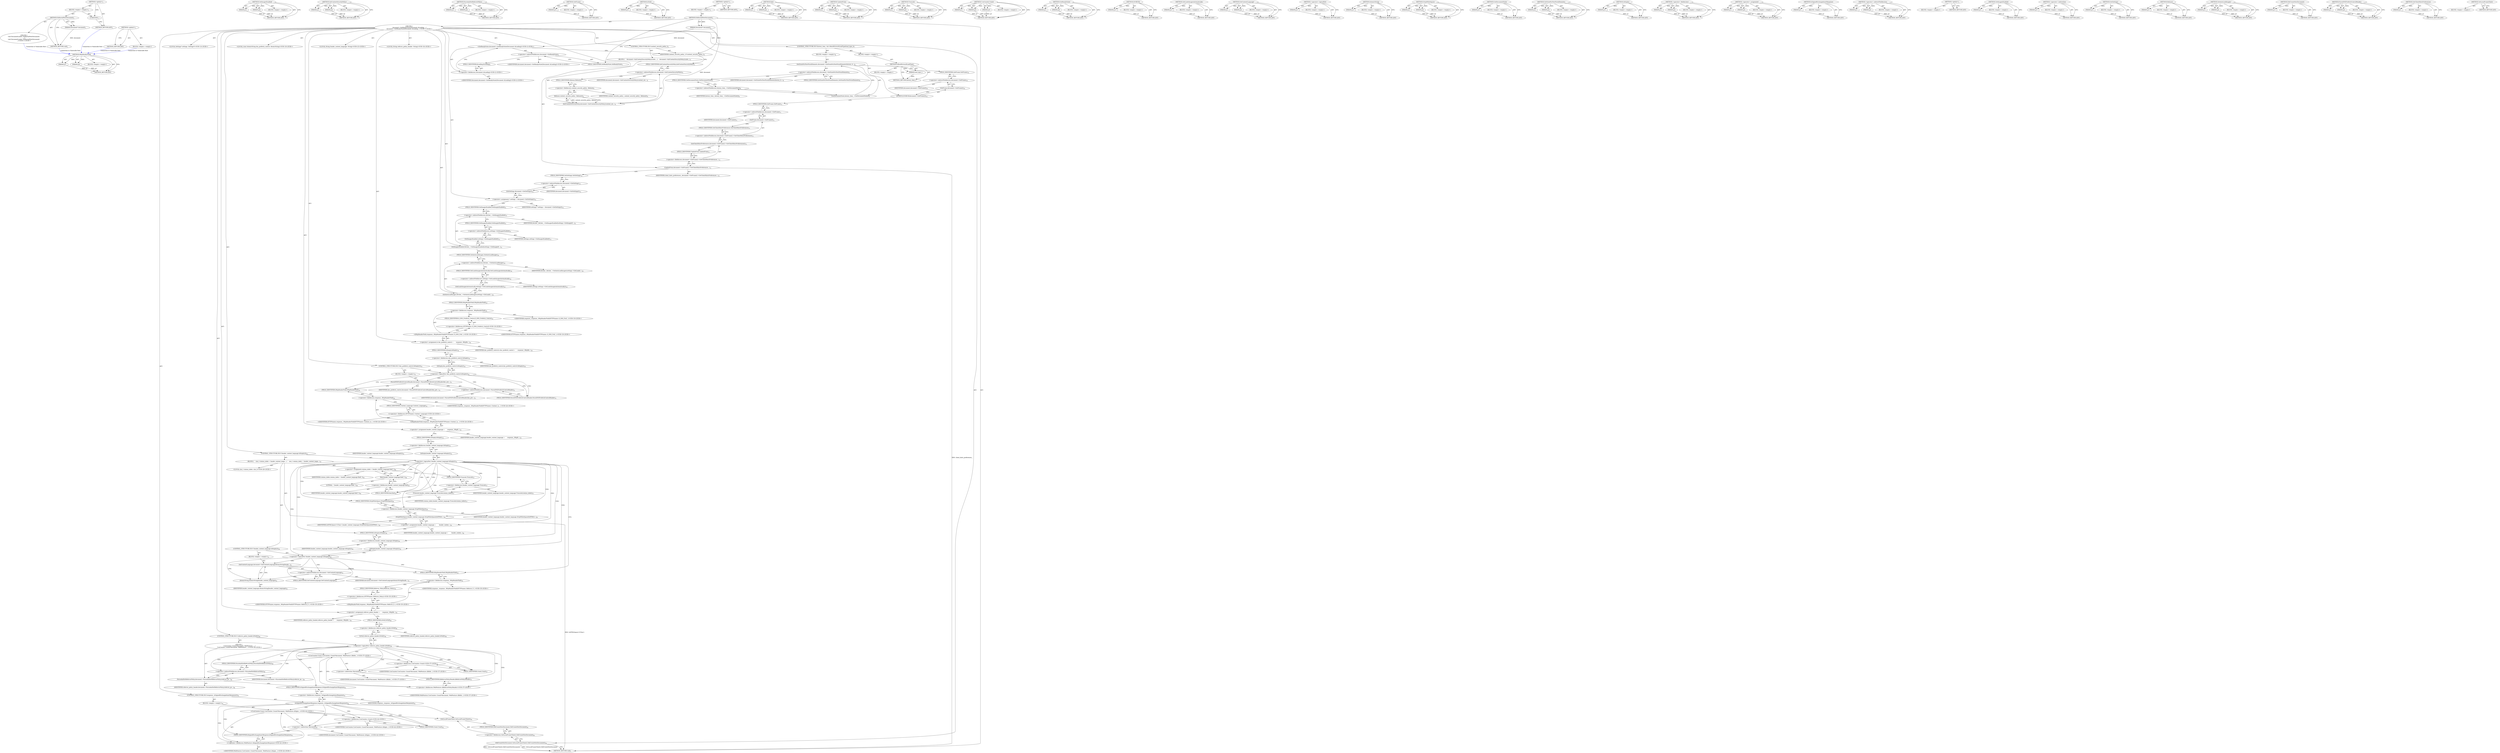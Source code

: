 digraph "&lt;global&gt;" {
vulnerable_316 [label=<(METHOD,HttpHeaderField)>];
vulnerable_317 [label=<(PARAM,p1)>];
vulnerable_318 [label=<(PARAM,p2)>];
vulnerable_319 [label=<(BLOCK,&lt;empty&gt;,&lt;empty&gt;)>];
vulnerable_320 [label=<(METHOD_RETURN,ANY)>];
vulnerable_298 [label=<(METHOD,SetImagesEnabled)>];
vulnerable_299 [label=<(PARAM,p1)>];
vulnerable_300 [label=<(PARAM,p2)>];
vulnerable_301 [label=<(BLOCK,&lt;empty&gt;,&lt;empty&gt;)>];
vulnerable_302 [label=<(METHOD_RETURN,ANY)>];
vulnerable_254 [label=<(METHOD,InitContentSecurityPolicy)>];
vulnerable_255 [label=<(PARAM,p1)>];
vulnerable_256 [label=<(PARAM,p2)>];
vulnerable_257 [label=<(BLOCK,&lt;empty&gt;,&lt;empty&gt;)>];
vulnerable_258 [label=<(METHOD_RETURN,ANY)>];
vulnerable_372 [label=<(METHOD,ParseAndSetReferrerPolicy)>];
vulnerable_373 [label=<(PARAM,p1)>];
vulnerable_374 [label=<(PARAM,p2)>];
vulnerable_375 [label=<(BLOCK,&lt;empty&gt;,&lt;empty&gt;)>];
vulnerable_376 [label=<(METHOD_RETURN,ANY)>];
vulnerable_276 [label=<(METHOD,GetFrame)>];
vulnerable_277 [label=<(PARAM,p1)>];
vulnerable_278 [label=<(BLOCK,&lt;empty&gt;,&lt;empty&gt;)>];
vulnerable_279 [label=<(METHOD_RETURN,ANY)>];
vulnerable_358 [label=<(METHOD,IsNull)>];
vulnerable_359 [label=<(PARAM,p1)>];
vulnerable_360 [label=<(BLOCK,&lt;empty&gt;,&lt;empty&gt;)>];
vulnerable_361 [label=<(METHOD_RETURN,ANY)>];
vulnerable_6 [label=<(METHOD,&lt;global&gt;)<SUB>1</SUB>>];
vulnerable_7 [label=<(BLOCK,&lt;empty&gt;,&lt;empty&gt;)<SUB>1</SUB>>];
vulnerable_8 [label=<(METHOD,DidInstallNewDocument)<SUB>1</SUB>>];
vulnerable_9 [label=<(PARAM,Document* document)<SUB>1</SUB>>];
vulnerable_10 [label="<(BLOCK,{
   document-&gt;SetReadyState(Document::kLoading...,{
   document-&gt;SetReadyState(Document::kLoading...)<SUB>1</SUB>>"];
vulnerable_11 [label="<(SetReadyState,document-&gt;SetReadyState(Document::kLoading))<SUB>2</SUB>>"];
vulnerable_12 [label=<(&lt;operator&gt;.indirectFieldAccess,document-&gt;SetReadyState)<SUB>2</SUB>>];
vulnerable_13 [label="<(IDENTIFIER,document,document-&gt;SetReadyState(Document::kLoading))<SUB>2</SUB>>"];
vulnerable_14 [label=<(FIELD_IDENTIFIER,SetReadyState,SetReadyState)<SUB>2</SUB>>];
vulnerable_15 [label="<(&lt;operator&gt;.fieldAccess,Document::kLoading)<SUB>2</SUB>>"];
vulnerable_16 [label="<(IDENTIFIER,Document,document-&gt;SetReadyState(Document::kLoading))<SUB>2</SUB>>"];
vulnerable_17 [label=<(FIELD_IDENTIFIER,kLoading,kLoading)<SUB>2</SUB>>];
vulnerable_18 [label=<(CONTROL_STRUCTURE,IF,if (content_security_policy_))<SUB>3</SUB>>];
vulnerable_19 [label=<(IDENTIFIER,content_security_policy_,if (content_security_policy_))<SUB>3</SUB>>];
vulnerable_20 [label=<(BLOCK,{
    document-&gt;InitContentSecurityPolicy(conte...,{
    document-&gt;InitContentSecurityPolicy(conte...)<SUB>3</SUB>>];
vulnerable_21 [label=<(InitContentSecurityPolicy,document-&gt;InitContentSecurityPolicy(content_sec...)<SUB>4</SUB>>];
vulnerable_22 [label=<(&lt;operator&gt;.indirectFieldAccess,document-&gt;InitContentSecurityPolicy)<SUB>4</SUB>>];
vulnerable_23 [label=<(IDENTIFIER,document,document-&gt;InitContentSecurityPolicy(content_sec...)<SUB>4</SUB>>];
vulnerable_24 [label=<(FIELD_IDENTIFIER,InitContentSecurityPolicy,InitContentSecurityPolicy)<SUB>4</SUB>>];
vulnerable_25 [label=<(Release,content_security_policy_.Release())<SUB>4</SUB>>];
vulnerable_26 [label=<(&lt;operator&gt;.fieldAccess,content_security_policy_.Release)<SUB>4</SUB>>];
vulnerable_27 [label=<(IDENTIFIER,content_security_policy_,content_security_policy_.Release())<SUB>4</SUB>>];
vulnerable_28 [label=<(FIELD_IDENTIFIER,Release,Release)<SUB>4</SUB>>];
vulnerable_29 [label=<(CONTROL_STRUCTURE,IF,if (history_item_ &amp;&amp; IsBackForwardLoadType(load_type_)))<SUB>7</SUB>>];
vulnerable_30 [label=<(BLOCK,&lt;empty&gt;,&lt;empty&gt;)<SUB>7</SUB>>];
vulnerable_31 [label=<(METHOD,IsBackForwardLoadType)<SUB>7</SUB>>];
vulnerable_32 [label=<(PARAM,load_type_)<SUB>7</SUB>>];
vulnerable_33 [label=<(BLOCK,&lt;empty&gt;,&lt;empty&gt;)>];
vulnerable_34 [label=<(METHOD_RETURN,history_item_)<SUB>7</SUB>>];
vulnerable_36 [label=<(BLOCK,&lt;empty&gt;,&lt;empty&gt;)<SUB>8</SUB>>];
vulnerable_37 [label=<(SetStateForNewFormElements,document-&gt;SetStateForNewFormElements(history_it...)<SUB>8</SUB>>];
vulnerable_38 [label=<(&lt;operator&gt;.indirectFieldAccess,document-&gt;SetStateForNewFormElements)<SUB>8</SUB>>];
vulnerable_39 [label=<(IDENTIFIER,document,document-&gt;SetStateForNewFormElements(history_it...)<SUB>8</SUB>>];
vulnerable_40 [label=<(FIELD_IDENTIFIER,SetStateForNewFormElements,SetStateForNewFormElements)<SUB>8</SUB>>];
vulnerable_41 [label=<(GetDocumentState,history_item_-&gt;GetDocumentState())<SUB>8</SUB>>];
vulnerable_42 [label=<(&lt;operator&gt;.indirectFieldAccess,history_item_-&gt;GetDocumentState)<SUB>8</SUB>>];
vulnerable_43 [label=<(IDENTIFIER,history_item_,history_item_-&gt;GetDocumentState())<SUB>8</SUB>>];
vulnerable_44 [label=<(FIELD_IDENTIFIER,GetDocumentState,GetDocumentState)<SUB>8</SUB>>];
vulnerable_45 [label=<(DCHECK,DCHECK(document-&gt;GetFrame()))<SUB>10</SUB>>];
vulnerable_46 [label=<(GetFrame,document-&gt;GetFrame())<SUB>10</SUB>>];
vulnerable_47 [label=<(&lt;operator&gt;.indirectFieldAccess,document-&gt;GetFrame)<SUB>10</SUB>>];
vulnerable_48 [label=<(IDENTIFIER,document,document-&gt;GetFrame())<SUB>10</SUB>>];
vulnerable_49 [label=<(FIELD_IDENTIFIER,GetFrame,GetFrame)<SUB>10</SUB>>];
vulnerable_50 [label=<(UpdateFrom,document-&gt;GetFrame()-&gt;GetClientHintsPreferences...)<SUB>11</SUB>>];
vulnerable_51 [label=<(&lt;operator&gt;.fieldAccess,document-&gt;GetFrame()-&gt;GetClientHintsPreferences...)<SUB>11</SUB>>];
vulnerable_52 [label=<(GetClientHintsPreferences,document-&gt;GetFrame()-&gt;GetClientHintsPreferences())<SUB>11</SUB>>];
vulnerable_53 [label=<(&lt;operator&gt;.indirectFieldAccess,document-&gt;GetFrame()-&gt;GetClientHintsPreferences)<SUB>11</SUB>>];
vulnerable_54 [label=<(GetFrame,document-&gt;GetFrame())<SUB>11</SUB>>];
vulnerable_55 [label=<(&lt;operator&gt;.indirectFieldAccess,document-&gt;GetFrame)<SUB>11</SUB>>];
vulnerable_56 [label=<(IDENTIFIER,document,document-&gt;GetFrame())<SUB>11</SUB>>];
vulnerable_57 [label=<(FIELD_IDENTIFIER,GetFrame,GetFrame)<SUB>11</SUB>>];
vulnerable_58 [label=<(FIELD_IDENTIFIER,GetClientHintsPreferences,GetClientHintsPreferences)<SUB>11</SUB>>];
vulnerable_59 [label=<(FIELD_IDENTIFIER,UpdateFrom,UpdateFrom)<SUB>11</SUB>>];
vulnerable_60 [label=<(IDENTIFIER,client_hints_preferences_,document-&gt;GetFrame()-&gt;GetClientHintsPreferences...)<SUB>12</SUB>>];
vulnerable_61 [label="<(LOCAL,Settings* settings: Settings*)<SUB>14</SUB>>"];
vulnerable_62 [label=<(&lt;operator&gt;.assignment,* settings = document-&gt;GetSettings())<SUB>14</SUB>>];
vulnerable_63 [label=<(IDENTIFIER,settings,* settings = document-&gt;GetSettings())<SUB>14</SUB>>];
vulnerable_64 [label=<(GetSettings,document-&gt;GetSettings())<SUB>14</SUB>>];
vulnerable_65 [label=<(&lt;operator&gt;.indirectFieldAccess,document-&gt;GetSettings)<SUB>14</SUB>>];
vulnerable_66 [label=<(IDENTIFIER,document,document-&gt;GetSettings())<SUB>14</SUB>>];
vulnerable_67 [label=<(FIELD_IDENTIFIER,GetSettings,GetSettings)<SUB>14</SUB>>];
vulnerable_68 [label=<(SetImagesEnabled,fetcher_-&gt;SetImagesEnabled(settings-&gt;GetImagesE...)<SUB>15</SUB>>];
vulnerable_69 [label=<(&lt;operator&gt;.indirectFieldAccess,fetcher_-&gt;SetImagesEnabled)<SUB>15</SUB>>];
vulnerable_70 [label=<(IDENTIFIER,fetcher_,fetcher_-&gt;SetImagesEnabled(settings-&gt;GetImagesE...)<SUB>15</SUB>>];
vulnerable_71 [label=<(FIELD_IDENTIFIER,SetImagesEnabled,SetImagesEnabled)<SUB>15</SUB>>];
vulnerable_72 [label=<(GetImagesEnabled,settings-&gt;GetImagesEnabled())<SUB>15</SUB>>];
vulnerable_73 [label=<(&lt;operator&gt;.indirectFieldAccess,settings-&gt;GetImagesEnabled)<SUB>15</SUB>>];
vulnerable_74 [label=<(IDENTIFIER,settings,settings-&gt;GetImagesEnabled())<SUB>15</SUB>>];
vulnerable_75 [label=<(FIELD_IDENTIFIER,GetImagesEnabled,GetImagesEnabled)<SUB>15</SUB>>];
vulnerable_76 [label=<(SetAutoLoadImages,fetcher_-&gt;SetAutoLoadImages(settings-&gt;GetLoadsI...)<SUB>16</SUB>>];
vulnerable_77 [label=<(&lt;operator&gt;.indirectFieldAccess,fetcher_-&gt;SetAutoLoadImages)<SUB>16</SUB>>];
vulnerable_78 [label=<(IDENTIFIER,fetcher_,fetcher_-&gt;SetAutoLoadImages(settings-&gt;GetLoadsI...)<SUB>16</SUB>>];
vulnerable_79 [label=<(FIELD_IDENTIFIER,SetAutoLoadImages,SetAutoLoadImages)<SUB>16</SUB>>];
vulnerable_80 [label=<(GetLoadsImagesAutomatically,settings-&gt;GetLoadsImagesAutomatically())<SUB>16</SUB>>];
vulnerable_81 [label=<(&lt;operator&gt;.indirectFieldAccess,settings-&gt;GetLoadsImagesAutomatically)<SUB>16</SUB>>];
vulnerable_82 [label=<(IDENTIFIER,settings,settings-&gt;GetLoadsImagesAutomatically())<SUB>16</SUB>>];
vulnerable_83 [label=<(FIELD_IDENTIFIER,GetLoadsImagesAutomatically,GetLoadsImagesAutomatically)<SUB>16</SUB>>];
vulnerable_84 [label="<(LOCAL,const AtomicString dns_prefetch_control: AtomicString)<SUB>18</SUB>>"];
vulnerable_85 [label=<(&lt;operator&gt;.assignment,&amp; dns_prefetch_control =
      response_.HttpHe...)<SUB>18</SUB>>];
vulnerable_86 [label=<(IDENTIFIER,dns_prefetch_control,&amp; dns_prefetch_control =
      response_.HttpHe...)<SUB>18</SUB>>];
vulnerable_87 [label="<(HttpHeaderField,response_.HttpHeaderField(HTTPNames::X_DNS_Pref...)<SUB>19</SUB>>"];
vulnerable_88 [label=<(&lt;operator&gt;.fieldAccess,response_.HttpHeaderField)<SUB>19</SUB>>];
vulnerable_89 [label="<(IDENTIFIER,response_,response_.HttpHeaderField(HTTPNames::X_DNS_Pref...)<SUB>19</SUB>>"];
vulnerable_90 [label=<(FIELD_IDENTIFIER,HttpHeaderField,HttpHeaderField)<SUB>19</SUB>>];
vulnerable_91 [label="<(&lt;operator&gt;.fieldAccess,HTTPNames::X_DNS_Prefetch_Control)<SUB>19</SUB>>"];
vulnerable_92 [label="<(IDENTIFIER,HTTPNames,response_.HttpHeaderField(HTTPNames::X_DNS_Pref...)<SUB>19</SUB>>"];
vulnerable_93 [label=<(FIELD_IDENTIFIER,X_DNS_Prefetch_Control,X_DNS_Prefetch_Control)<SUB>19</SUB>>];
vulnerable_94 [label=<(CONTROL_STRUCTURE,IF,if (!dns_prefetch_control.IsEmpty()))<SUB>20</SUB>>];
vulnerable_95 [label=<(&lt;operator&gt;.logicalNot,!dns_prefetch_control.IsEmpty())<SUB>20</SUB>>];
vulnerable_96 [label=<(IsEmpty,dns_prefetch_control.IsEmpty())<SUB>20</SUB>>];
vulnerable_97 [label=<(&lt;operator&gt;.fieldAccess,dns_prefetch_control.IsEmpty)<SUB>20</SUB>>];
vulnerable_98 [label=<(IDENTIFIER,dns_prefetch_control,dns_prefetch_control.IsEmpty())<SUB>20</SUB>>];
vulnerable_99 [label=<(FIELD_IDENTIFIER,IsEmpty,IsEmpty)<SUB>20</SUB>>];
vulnerable_100 [label=<(BLOCK,&lt;empty&gt;,&lt;empty&gt;)<SUB>21</SUB>>];
vulnerable_101 [label=<(ParseDNSPrefetchControlHeader,document-&gt;ParseDNSPrefetchControlHeader(dns_pre...)<SUB>21</SUB>>];
vulnerable_102 [label=<(&lt;operator&gt;.indirectFieldAccess,document-&gt;ParseDNSPrefetchControlHeader)<SUB>21</SUB>>];
vulnerable_103 [label=<(IDENTIFIER,document,document-&gt;ParseDNSPrefetchControlHeader(dns_pre...)<SUB>21</SUB>>];
vulnerable_104 [label=<(FIELD_IDENTIFIER,ParseDNSPrefetchControlHeader,ParseDNSPrefetchControlHeader)<SUB>21</SUB>>];
vulnerable_105 [label=<(IDENTIFIER,dns_prefetch_control,document-&gt;ParseDNSPrefetchControlHeader(dns_pre...)<SUB>21</SUB>>];
vulnerable_106 [label="<(LOCAL,String header_content_language: String)<SUB>23</SUB>>"];
vulnerable_107 [label=<(&lt;operator&gt;.assignment,header_content_language =
      response_.HttpH...)<SUB>23</SUB>>];
vulnerable_108 [label=<(IDENTIFIER,header_content_language,header_content_language =
      response_.HttpH...)<SUB>23</SUB>>];
vulnerable_109 [label="<(HttpHeaderField,response_.HttpHeaderField(HTTPNames::Content_La...)<SUB>24</SUB>>"];
vulnerable_110 [label=<(&lt;operator&gt;.fieldAccess,response_.HttpHeaderField)<SUB>24</SUB>>];
vulnerable_111 [label="<(IDENTIFIER,response_,response_.HttpHeaderField(HTTPNames::Content_La...)<SUB>24</SUB>>"];
vulnerable_112 [label=<(FIELD_IDENTIFIER,HttpHeaderField,HttpHeaderField)<SUB>24</SUB>>];
vulnerable_113 [label="<(&lt;operator&gt;.fieldAccess,HTTPNames::Content_Language)<SUB>24</SUB>>"];
vulnerable_114 [label="<(IDENTIFIER,HTTPNames,response_.HttpHeaderField(HTTPNames::Content_La...)<SUB>24</SUB>>"];
vulnerable_115 [label=<(FIELD_IDENTIFIER,Content_Language,Content_Language)<SUB>24</SUB>>];
vulnerable_116 [label=<(CONTROL_STRUCTURE,IF,if (!header_content_language.IsEmpty()))<SUB>25</SUB>>];
vulnerable_117 [label=<(&lt;operator&gt;.logicalNot,!header_content_language.IsEmpty())<SUB>25</SUB>>];
vulnerable_118 [label=<(IsEmpty,header_content_language.IsEmpty())<SUB>25</SUB>>];
vulnerable_119 [label=<(&lt;operator&gt;.fieldAccess,header_content_language.IsEmpty)<SUB>25</SUB>>];
vulnerable_120 [label=<(IDENTIFIER,header_content_language,header_content_language.IsEmpty())<SUB>25</SUB>>];
vulnerable_121 [label=<(FIELD_IDENTIFIER,IsEmpty,IsEmpty)<SUB>25</SUB>>];
vulnerable_122 [label=<(BLOCK,{
    size_t comma_index = header_content_langu...,{
    size_t comma_index = header_content_langu...)<SUB>25</SUB>>];
vulnerable_123 [label="<(LOCAL,size_t comma_index: size_t)<SUB>26</SUB>>"];
vulnerable_124 [label=<(&lt;operator&gt;.assignment,comma_index = header_content_language.find(','))<SUB>26</SUB>>];
vulnerable_125 [label=<(IDENTIFIER,comma_index,comma_index = header_content_language.find(','))<SUB>26</SUB>>];
vulnerable_126 [label=<(find,header_content_language.find(','))<SUB>26</SUB>>];
vulnerable_127 [label=<(&lt;operator&gt;.fieldAccess,header_content_language.find)<SUB>26</SUB>>];
vulnerable_128 [label=<(IDENTIFIER,header_content_language,header_content_language.find(','))<SUB>26</SUB>>];
vulnerable_129 [label=<(FIELD_IDENTIFIER,find,find)<SUB>26</SUB>>];
vulnerable_130 [label=<(LITERAL,',',header_content_language.find(','))<SUB>26</SUB>>];
vulnerable_131 [label=<(Truncate,header_content_language.Truncate(comma_index))<SUB>27</SUB>>];
vulnerable_132 [label=<(&lt;operator&gt;.fieldAccess,header_content_language.Truncate)<SUB>27</SUB>>];
vulnerable_133 [label=<(IDENTIFIER,header_content_language,header_content_language.Truncate(comma_index))<SUB>27</SUB>>];
vulnerable_134 [label=<(FIELD_IDENTIFIER,Truncate,Truncate)<SUB>27</SUB>>];
vulnerable_135 [label=<(IDENTIFIER,comma_index,header_content_language.Truncate(comma_index))<SUB>27</SUB>>];
vulnerable_136 [label=<(&lt;operator&gt;.assignment,header_content_language =
        header_conten...)<SUB>28</SUB>>];
vulnerable_137 [label=<(IDENTIFIER,header_content_language,header_content_language =
        header_conten...)<SUB>28</SUB>>];
vulnerable_138 [label=<(StripWhiteSpace,header_content_language.StripWhiteSpace(IsHTMLS...)<SUB>29</SUB>>];
vulnerable_139 [label=<(&lt;operator&gt;.fieldAccess,header_content_language.StripWhiteSpace)<SUB>29</SUB>>];
vulnerable_140 [label=<(IDENTIFIER,header_content_language,header_content_language.StripWhiteSpace(IsHTMLS...)<SUB>29</SUB>>];
vulnerable_141 [label=<(FIELD_IDENTIFIER,StripWhiteSpace,StripWhiteSpace)<SUB>29</SUB>>];
vulnerable_142 [label=<(IDENTIFIER,IsHTMLSpace&lt;UChar&gt;,header_content_language.StripWhiteSpace(IsHTMLS...)<SUB>29</SUB>>];
vulnerable_143 [label=<(CONTROL_STRUCTURE,IF,if (!header_content_language.IsEmpty()))<SUB>30</SUB>>];
vulnerable_144 [label=<(&lt;operator&gt;.logicalNot,!header_content_language.IsEmpty())<SUB>30</SUB>>];
vulnerable_145 [label=<(IsEmpty,header_content_language.IsEmpty())<SUB>30</SUB>>];
vulnerable_146 [label=<(&lt;operator&gt;.fieldAccess,header_content_language.IsEmpty)<SUB>30</SUB>>];
vulnerable_147 [label=<(IDENTIFIER,header_content_language,header_content_language.IsEmpty())<SUB>30</SUB>>];
vulnerable_148 [label=<(FIELD_IDENTIFIER,IsEmpty,IsEmpty)<SUB>30</SUB>>];
vulnerable_149 [label=<(BLOCK,&lt;empty&gt;,&lt;empty&gt;)<SUB>31</SUB>>];
vulnerable_150 [label=<(SetContentLanguage,document-&gt;SetContentLanguage(AtomicString(heade...)<SUB>31</SUB>>];
vulnerable_151 [label=<(&lt;operator&gt;.indirectFieldAccess,document-&gt;SetContentLanguage)<SUB>31</SUB>>];
vulnerable_152 [label=<(IDENTIFIER,document,document-&gt;SetContentLanguage(AtomicString(heade...)<SUB>31</SUB>>];
vulnerable_153 [label=<(FIELD_IDENTIFIER,SetContentLanguage,SetContentLanguage)<SUB>31</SUB>>];
vulnerable_154 [label=<(AtomicString,AtomicString(header_content_language))<SUB>31</SUB>>];
vulnerable_155 [label=<(IDENTIFIER,header_content_language,AtomicString(header_content_language))<SUB>31</SUB>>];
vulnerable_156 [label="<(LOCAL,String referrer_policy_header: String)<SUB>34</SUB>>"];
vulnerable_157 [label=<(&lt;operator&gt;.assignment,referrer_policy_header =
      response_.HttpHe...)<SUB>34</SUB>>];
vulnerable_158 [label=<(IDENTIFIER,referrer_policy_header,referrer_policy_header =
      response_.HttpHe...)<SUB>34</SUB>>];
vulnerable_159 [label="<(HttpHeaderField,response_.HttpHeaderField(HTTPNames::Referrer_P...)<SUB>35</SUB>>"];
vulnerable_160 [label=<(&lt;operator&gt;.fieldAccess,response_.HttpHeaderField)<SUB>35</SUB>>];
vulnerable_161 [label="<(IDENTIFIER,response_,response_.HttpHeaderField(HTTPNames::Referrer_P...)<SUB>35</SUB>>"];
vulnerable_162 [label=<(FIELD_IDENTIFIER,HttpHeaderField,HttpHeaderField)<SUB>35</SUB>>];
vulnerable_163 [label="<(&lt;operator&gt;.fieldAccess,HTTPNames::Referrer_Policy)<SUB>35</SUB>>"];
vulnerable_164 [label="<(IDENTIFIER,HTTPNames,response_.HttpHeaderField(HTTPNames::Referrer_P...)<SUB>35</SUB>>"];
vulnerable_165 [label=<(FIELD_IDENTIFIER,Referrer_Policy,Referrer_Policy)<SUB>35</SUB>>];
vulnerable_166 [label=<(CONTROL_STRUCTURE,IF,if (!referrer_policy_header.IsNull()))<SUB>36</SUB>>];
vulnerable_167 [label=<(&lt;operator&gt;.logicalNot,!referrer_policy_header.IsNull())<SUB>36</SUB>>];
vulnerable_168 [label=<(IsNull,referrer_policy_header.IsNull())<SUB>36</SUB>>];
vulnerable_169 [label=<(&lt;operator&gt;.fieldAccess,referrer_policy_header.IsNull)<SUB>36</SUB>>];
vulnerable_170 [label=<(IDENTIFIER,referrer_policy_header,referrer_policy_header.IsNull())<SUB>36</SUB>>];
vulnerable_171 [label=<(FIELD_IDENTIFIER,IsNull,IsNull)<SUB>36</SUB>>];
vulnerable_172 [label="<(BLOCK,{
    UseCounter::Count(*document, WebFeature::...,{
    UseCounter::Count(*document, WebFeature::...)<SUB>36</SUB>>"];
vulnerable_173 [label="<(UseCounter.Count,UseCounter::Count(*document, WebFeature::kRefer...)<SUB>37</SUB>>"];
vulnerable_174 [label="<(&lt;operator&gt;.fieldAccess,UseCounter::Count)<SUB>37</SUB>>"];
vulnerable_175 [label="<(IDENTIFIER,UseCounter,UseCounter::Count(*document, WebFeature::kRefer...)<SUB>37</SUB>>"];
vulnerable_176 [label=<(FIELD_IDENTIFIER,Count,Count)<SUB>37</SUB>>];
vulnerable_177 [label=<(&lt;operator&gt;.indirection,*document)<SUB>37</SUB>>];
vulnerable_178 [label="<(IDENTIFIER,document,UseCounter::Count(*document, WebFeature::kRefer...)<SUB>37</SUB>>"];
vulnerable_179 [label="<(&lt;operator&gt;.fieldAccess,WebFeature::kReferrerPolicyHeader)<SUB>37</SUB>>"];
vulnerable_180 [label="<(IDENTIFIER,WebFeature,UseCounter::Count(*document, WebFeature::kRefer...)<SUB>37</SUB>>"];
vulnerable_181 [label=<(FIELD_IDENTIFIER,kReferrerPolicyHeader,kReferrerPolicyHeader)<SUB>37</SUB>>];
vulnerable_182 [label=<(ParseAndSetReferrerPolicy,document-&gt;ParseAndSetReferrerPolicy(referrer_po...)<SUB>38</SUB>>];
vulnerable_183 [label=<(&lt;operator&gt;.indirectFieldAccess,document-&gt;ParseAndSetReferrerPolicy)<SUB>38</SUB>>];
vulnerable_184 [label=<(IDENTIFIER,document,document-&gt;ParseAndSetReferrerPolicy(referrer_po...)<SUB>38</SUB>>];
vulnerable_185 [label=<(FIELD_IDENTIFIER,ParseAndSetReferrerPolicy,ParseAndSetReferrerPolicy)<SUB>38</SUB>>];
vulnerable_186 [label=<(IDENTIFIER,referrer_policy_header,document-&gt;ParseAndSetReferrerPolicy(referrer_po...)<SUB>38</SUB>>];
vulnerable_187 [label=<(CONTROL_STRUCTURE,IF,if (response_.IsSignedExchangeInnerResponse()))<SUB>41</SUB>>];
vulnerable_188 [label=<(IsSignedExchangeInnerResponse,response_.IsSignedExchangeInnerResponse())<SUB>41</SUB>>];
vulnerable_189 [label=<(&lt;operator&gt;.fieldAccess,response_.IsSignedExchangeInnerResponse)<SUB>41</SUB>>];
vulnerable_190 [label=<(IDENTIFIER,response_,response_.IsSignedExchangeInnerResponse())<SUB>41</SUB>>];
vulnerable_191 [label=<(FIELD_IDENTIFIER,IsSignedExchangeInnerResponse,IsSignedExchangeInnerResponse)<SUB>41</SUB>>];
vulnerable_192 [label=<(BLOCK,&lt;empty&gt;,&lt;empty&gt;)<SUB>42</SUB>>];
vulnerable_193 [label="<(UseCounter.Count,UseCounter::Count(*document, WebFeature::kSigne...)<SUB>42</SUB>>"];
vulnerable_194 [label="<(&lt;operator&gt;.fieldAccess,UseCounter::Count)<SUB>42</SUB>>"];
vulnerable_195 [label="<(IDENTIFIER,UseCounter,UseCounter::Count(*document, WebFeature::kSigne...)<SUB>42</SUB>>"];
vulnerable_196 [label=<(FIELD_IDENTIFIER,Count,Count)<SUB>42</SUB>>];
vulnerable_197 [label=<(&lt;operator&gt;.indirection,*document)<SUB>42</SUB>>];
vulnerable_198 [label="<(IDENTIFIER,document,UseCounter::Count(*document, WebFeature::kSigne...)<SUB>42</SUB>>"];
vulnerable_199 [label="<(&lt;operator&gt;.fieldAccess,WebFeature::kSignedExchangeInnerResponse)<SUB>42</SUB>>"];
vulnerable_200 [label="<(IDENTIFIER,WebFeature,UseCounter::Count(*document, WebFeature::kSigne...)<SUB>42</SUB>>"];
vulnerable_201 [label=<(FIELD_IDENTIFIER,kSignedExchangeInnerResponse,kSignedExchangeInnerResponse)<SUB>42</SUB>>];
vulnerable_202 [label=<(DidCreateNewDocument,GetLocalFrameClient().DidCreateNewDocument())<SUB>44</SUB>>];
vulnerable_203 [label=<(&lt;operator&gt;.fieldAccess,GetLocalFrameClient().DidCreateNewDocument)<SUB>44</SUB>>];
vulnerable_204 [label=<(GetLocalFrameClient,GetLocalFrameClient())<SUB>44</SUB>>];
vulnerable_205 [label=<(FIELD_IDENTIFIER,DidCreateNewDocument,DidCreateNewDocument)<SUB>44</SUB>>];
vulnerable_206 [label=<(METHOD_RETURN,void)<SUB>1</SUB>>];
vulnerable_208 [label=<(METHOD_RETURN,ANY)<SUB>1</SUB>>];
vulnerable_334 [label=<(METHOD,find)>];
vulnerable_335 [label=<(PARAM,p1)>];
vulnerable_336 [label=<(PARAM,p2)>];
vulnerable_337 [label=<(BLOCK,&lt;empty&gt;,&lt;empty&gt;)>];
vulnerable_338 [label=<(METHOD_RETURN,ANY)>];
vulnerable_280 [label=<(METHOD,UpdateFrom)>];
vulnerable_281 [label=<(PARAM,p1)>];
vulnerable_282 [label=<(PARAM,p2)>];
vulnerable_283 [label=<(BLOCK,&lt;empty&gt;,&lt;empty&gt;)>];
vulnerable_284 [label=<(METHOD_RETURN,ANY)>];
vulnerable_339 [label=<(METHOD,Truncate)>];
vulnerable_340 [label=<(PARAM,p1)>];
vulnerable_341 [label=<(PARAM,p2)>];
vulnerable_342 [label=<(BLOCK,&lt;empty&gt;,&lt;empty&gt;)>];
vulnerable_343 [label=<(METHOD_RETURN,ANY)>];
vulnerable_362 [label=<(METHOD,UseCounter.Count)>];
vulnerable_363 [label=<(PARAM,p1)>];
vulnerable_364 [label=<(PARAM,p2)>];
vulnerable_365 [label=<(PARAM,p3)>];
vulnerable_366 [label=<(BLOCK,&lt;empty&gt;,&lt;empty&gt;)>];
vulnerable_367 [label=<(METHOD_RETURN,ANY)>];
vulnerable_239 [label=<(METHOD,SetReadyState)>];
vulnerable_240 [label=<(PARAM,p1)>];
vulnerable_241 [label=<(PARAM,p2)>];
vulnerable_242 [label=<(BLOCK,&lt;empty&gt;,&lt;empty&gt;)>];
vulnerable_243 [label=<(METHOD_RETURN,ANY)>];
vulnerable_272 [label=<(METHOD,DCHECK)>];
vulnerable_273 [label=<(PARAM,p1)>];
vulnerable_274 [label=<(BLOCK,&lt;empty&gt;,&lt;empty&gt;)>];
vulnerable_275 [label=<(METHOD_RETURN,ANY)>];
vulnerable_312 [label=<(METHOD,GetLoadsImagesAutomatically)>];
vulnerable_313 [label=<(PARAM,p1)>];
vulnerable_314 [label=<(BLOCK,&lt;empty&gt;,&lt;empty&gt;)>];
vulnerable_315 [label=<(METHOD_RETURN,ANY)>];
vulnerable_349 [label=<(METHOD,SetContentLanguage)>];
vulnerable_350 [label=<(PARAM,p1)>];
vulnerable_351 [label=<(PARAM,p2)>];
vulnerable_352 [label=<(BLOCK,&lt;empty&gt;,&lt;empty&gt;)>];
vulnerable_353 [label=<(METHOD_RETURN,ANY)>];
vulnerable_321 [label=<(METHOD,&lt;operator&gt;.logicalNot)>];
vulnerable_322 [label=<(PARAM,p1)>];
vulnerable_323 [label=<(BLOCK,&lt;empty&gt;,&lt;empty&gt;)>];
vulnerable_324 [label=<(METHOD_RETURN,ANY)>];
vulnerable_354 [label=<(METHOD,AtomicString)>];
vulnerable_355 [label=<(PARAM,p1)>];
vulnerable_356 [label=<(BLOCK,&lt;empty&gt;,&lt;empty&gt;)>];
vulnerable_357 [label=<(METHOD_RETURN,ANY)>];
vulnerable_344 [label=<(METHOD,StripWhiteSpace)>];
vulnerable_345 [label=<(PARAM,p1)>];
vulnerable_346 [label=<(PARAM,p2)>];
vulnerable_347 [label=<(BLOCK,&lt;empty&gt;,&lt;empty&gt;)>];
vulnerable_348 [label=<(METHOD_RETURN,ANY)>];
vulnerable_268 [label=<(METHOD,GetDocumentState)>];
vulnerable_269 [label=<(PARAM,p1)>];
vulnerable_270 [label=<(BLOCK,&lt;empty&gt;,&lt;empty&gt;)>];
vulnerable_271 [label=<(METHOD_RETURN,ANY)>];
vulnerable_263 [label=<(METHOD,SetStateForNewFormElements)>];
vulnerable_264 [label=<(PARAM,p1)>];
vulnerable_265 [label=<(PARAM,p2)>];
vulnerable_266 [label=<(BLOCK,&lt;empty&gt;,&lt;empty&gt;)>];
vulnerable_267 [label=<(METHOD_RETURN,ANY)>];
vulnerable_325 [label=<(METHOD,IsEmpty)>];
vulnerable_326 [label=<(PARAM,p1)>];
vulnerable_327 [label=<(BLOCK,&lt;empty&gt;,&lt;empty&gt;)>];
vulnerable_328 [label=<(METHOD_RETURN,ANY)>];
vulnerable_249 [label=<(METHOD,&lt;operator&gt;.fieldAccess)>];
vulnerable_250 [label=<(PARAM,p1)>];
vulnerable_251 [label=<(PARAM,p2)>];
vulnerable_252 [label=<(BLOCK,&lt;empty&gt;,&lt;empty&gt;)>];
vulnerable_253 [label=<(METHOD_RETURN,ANY)>];
vulnerable_289 [label=<(METHOD,&lt;operator&gt;.assignment)>];
vulnerable_290 [label=<(PARAM,p1)>];
vulnerable_291 [label=<(PARAM,p2)>];
vulnerable_292 [label=<(BLOCK,&lt;empty&gt;,&lt;empty&gt;)>];
vulnerable_293 [label=<(METHOD_RETURN,ANY)>];
vulnerable_377 [label=<(METHOD,IsSignedExchangeInnerResponse)>];
vulnerable_378 [label=<(PARAM,p1)>];
vulnerable_379 [label=<(BLOCK,&lt;empty&gt;,&lt;empty&gt;)>];
vulnerable_380 [label=<(METHOD_RETURN,ANY)>];
vulnerable_244 [label=<(METHOD,&lt;operator&gt;.indirectFieldAccess)>];
vulnerable_245 [label=<(PARAM,p1)>];
vulnerable_246 [label=<(PARAM,p2)>];
vulnerable_247 [label=<(BLOCK,&lt;empty&gt;,&lt;empty&gt;)>];
vulnerable_248 [label=<(METHOD_RETURN,ANY)>];
vulnerable_233 [label=<(METHOD,&lt;global&gt;)<SUB>1</SUB>>];
vulnerable_234 [label=<(BLOCK,&lt;empty&gt;,&lt;empty&gt;)>];
vulnerable_235 [label=<(METHOD_RETURN,ANY)>];
vulnerable_303 [label=<(METHOD,GetImagesEnabled)>];
vulnerable_304 [label=<(PARAM,p1)>];
vulnerable_305 [label=<(BLOCK,&lt;empty&gt;,&lt;empty&gt;)>];
vulnerable_306 [label=<(METHOD_RETURN,ANY)>];
vulnerable_368 [label=<(METHOD,&lt;operator&gt;.indirection)>];
vulnerable_369 [label=<(PARAM,p1)>];
vulnerable_370 [label=<(BLOCK,&lt;empty&gt;,&lt;empty&gt;)>];
vulnerable_371 [label=<(METHOD_RETURN,ANY)>];
vulnerable_294 [label=<(METHOD,GetSettings)>];
vulnerable_295 [label=<(PARAM,p1)>];
vulnerable_296 [label=<(BLOCK,&lt;empty&gt;,&lt;empty&gt;)>];
vulnerable_297 [label=<(METHOD_RETURN,ANY)>];
vulnerable_259 [label=<(METHOD,Release)>];
vulnerable_260 [label=<(PARAM,p1)>];
vulnerable_261 [label=<(BLOCK,&lt;empty&gt;,&lt;empty&gt;)>];
vulnerable_262 [label=<(METHOD_RETURN,ANY)>];
vulnerable_307 [label=<(METHOD,SetAutoLoadImages)>];
vulnerable_308 [label=<(PARAM,p1)>];
vulnerable_309 [label=<(PARAM,p2)>];
vulnerable_310 [label=<(BLOCK,&lt;empty&gt;,&lt;empty&gt;)>];
vulnerable_311 [label=<(METHOD_RETURN,ANY)>];
vulnerable_381 [label=<(METHOD,DidCreateNewDocument)>];
vulnerable_382 [label=<(PARAM,p1)>];
vulnerable_383 [label=<(BLOCK,&lt;empty&gt;,&lt;empty&gt;)>];
vulnerable_384 [label=<(METHOD_RETURN,ANY)>];
vulnerable_329 [label=<(METHOD,ParseDNSPrefetchControlHeader)>];
vulnerable_330 [label=<(PARAM,p1)>];
vulnerable_331 [label=<(PARAM,p2)>];
vulnerable_332 [label=<(BLOCK,&lt;empty&gt;,&lt;empty&gt;)>];
vulnerable_333 [label=<(METHOD_RETURN,ANY)>];
vulnerable_285 [label=<(METHOD,GetClientHintsPreferences)>];
vulnerable_286 [label=<(PARAM,p1)>];
vulnerable_287 [label=<(BLOCK,&lt;empty&gt;,&lt;empty&gt;)>];
vulnerable_288 [label=<(METHOD_RETURN,ANY)>];
vulnerable_385 [label=<(METHOD,GetLocalFrameClient)>];
vulnerable_386 [label=<(BLOCK,&lt;empty&gt;,&lt;empty&gt;)>];
vulnerable_387 [label=<(METHOD_RETURN,ANY)>];
fixed_6 [label=<(METHOD,&lt;global&gt;)<SUB>1</SUB>>];
fixed_7 [label=<(BLOCK,&lt;empty&gt;,&lt;empty&gt;)<SUB>1</SUB>>];
fixed_8 [label=<(METHOD,DidInstallNewDocument)<SUB>1</SUB>>];
fixed_9 [label=<(PARAM,Document* document)<SUB>1</SUB>>];
fixed_10 [label="<(BLOCK,{
void DocumentLoader::DidInstallNewDocument(
 ...,{
void DocumentLoader::DidInstallNewDocument(
 ...)<SUB>1</SUB>>"];
fixed_11 [label=<(METHOD_RETURN,void)<SUB>1</SUB>>];
fixed_13 [label=<(UNKNOWN,,)>];
fixed_14 [label=<(METHOD_RETURN,ANY)<SUB>1</SUB>>];
fixed_23 [label=<(METHOD,&lt;global&gt;)<SUB>1</SUB>>];
fixed_24 [label=<(BLOCK,&lt;empty&gt;,&lt;empty&gt;)>];
fixed_25 [label=<(METHOD_RETURN,ANY)>];
vulnerable_316 -> vulnerable_317  [key=0, label="AST: "];
vulnerable_316 -> vulnerable_317  [key=1, label="DDG: "];
vulnerable_316 -> vulnerable_319  [key=0, label="AST: "];
vulnerable_316 -> vulnerable_318  [key=0, label="AST: "];
vulnerable_316 -> vulnerable_318  [key=1, label="DDG: "];
vulnerable_316 -> vulnerable_320  [key=0, label="AST: "];
vulnerable_316 -> vulnerable_320  [key=1, label="CFG: "];
vulnerable_317 -> vulnerable_320  [key=0, label="DDG: p1"];
vulnerable_318 -> vulnerable_320  [key=0, label="DDG: p2"];
vulnerable_298 -> vulnerable_299  [key=0, label="AST: "];
vulnerable_298 -> vulnerable_299  [key=1, label="DDG: "];
vulnerable_298 -> vulnerable_301  [key=0, label="AST: "];
vulnerable_298 -> vulnerable_300  [key=0, label="AST: "];
vulnerable_298 -> vulnerable_300  [key=1, label="DDG: "];
vulnerable_298 -> vulnerable_302  [key=0, label="AST: "];
vulnerable_298 -> vulnerable_302  [key=1, label="CFG: "];
vulnerable_299 -> vulnerable_302  [key=0, label="DDG: p1"];
vulnerable_300 -> vulnerable_302  [key=0, label="DDG: p2"];
vulnerable_254 -> vulnerable_255  [key=0, label="AST: "];
vulnerable_254 -> vulnerable_255  [key=1, label="DDG: "];
vulnerable_254 -> vulnerable_257  [key=0, label="AST: "];
vulnerable_254 -> vulnerable_256  [key=0, label="AST: "];
vulnerable_254 -> vulnerable_256  [key=1, label="DDG: "];
vulnerable_254 -> vulnerable_258  [key=0, label="AST: "];
vulnerable_254 -> vulnerable_258  [key=1, label="CFG: "];
vulnerable_255 -> vulnerable_258  [key=0, label="DDG: p1"];
vulnerable_256 -> vulnerable_258  [key=0, label="DDG: p2"];
vulnerable_372 -> vulnerable_373  [key=0, label="AST: "];
vulnerable_372 -> vulnerable_373  [key=1, label="DDG: "];
vulnerable_372 -> vulnerable_375  [key=0, label="AST: "];
vulnerable_372 -> vulnerable_374  [key=0, label="AST: "];
vulnerable_372 -> vulnerable_374  [key=1, label="DDG: "];
vulnerable_372 -> vulnerable_376  [key=0, label="AST: "];
vulnerable_372 -> vulnerable_376  [key=1, label="CFG: "];
vulnerable_373 -> vulnerable_376  [key=0, label="DDG: p1"];
vulnerable_374 -> vulnerable_376  [key=0, label="DDG: p2"];
vulnerable_276 -> vulnerable_277  [key=0, label="AST: "];
vulnerable_276 -> vulnerable_277  [key=1, label="DDG: "];
vulnerable_276 -> vulnerable_278  [key=0, label="AST: "];
vulnerable_276 -> vulnerable_279  [key=0, label="AST: "];
vulnerable_276 -> vulnerable_279  [key=1, label="CFG: "];
vulnerable_277 -> vulnerable_279  [key=0, label="DDG: p1"];
vulnerable_358 -> vulnerable_359  [key=0, label="AST: "];
vulnerable_358 -> vulnerable_359  [key=1, label="DDG: "];
vulnerable_358 -> vulnerable_360  [key=0, label="AST: "];
vulnerable_358 -> vulnerable_361  [key=0, label="AST: "];
vulnerable_358 -> vulnerable_361  [key=1, label="CFG: "];
vulnerable_359 -> vulnerable_361  [key=0, label="DDG: p1"];
vulnerable_6 -> vulnerable_7  [key=0, label="AST: "];
vulnerable_6 -> vulnerable_208  [key=0, label="AST: "];
vulnerable_6 -> vulnerable_208  [key=1, label="CFG: "];
vulnerable_7 -> vulnerable_8  [key=0, label="AST: "];
vulnerable_8 -> vulnerable_9  [key=0, label="AST: "];
vulnerable_8 -> vulnerable_9  [key=1, label="DDG: "];
vulnerable_8 -> vulnerable_10  [key=0, label="AST: "];
vulnerable_8 -> vulnerable_206  [key=0, label="AST: "];
vulnerable_8 -> vulnerable_14  [key=0, label="CFG: "];
vulnerable_8 -> vulnerable_19  [key=0, label="DDG: "];
vulnerable_9 -> vulnerable_11  [key=0, label="DDG: document"];
vulnerable_9 -> vulnerable_21  [key=0, label="DDG: document"];
vulnerable_10 -> vulnerable_11  [key=0, label="AST: "];
vulnerable_10 -> vulnerable_18  [key=0, label="AST: "];
vulnerable_10 -> vulnerable_29  [key=0, label="AST: "];
vulnerable_10 -> vulnerable_45  [key=0, label="AST: "];
vulnerable_10 -> vulnerable_50  [key=0, label="AST: "];
vulnerable_10 -> vulnerable_61  [key=0, label="AST: "];
vulnerable_10 -> vulnerable_62  [key=0, label="AST: "];
vulnerable_10 -> vulnerable_68  [key=0, label="AST: "];
vulnerable_10 -> vulnerable_76  [key=0, label="AST: "];
vulnerable_10 -> vulnerable_84  [key=0, label="AST: "];
vulnerable_10 -> vulnerable_85  [key=0, label="AST: "];
vulnerable_10 -> vulnerable_94  [key=0, label="AST: "];
vulnerable_10 -> vulnerable_106  [key=0, label="AST: "];
vulnerable_10 -> vulnerable_107  [key=0, label="AST: "];
vulnerable_10 -> vulnerable_116  [key=0, label="AST: "];
vulnerable_10 -> vulnerable_156  [key=0, label="AST: "];
vulnerable_10 -> vulnerable_157  [key=0, label="AST: "];
vulnerable_10 -> vulnerable_166  [key=0, label="AST: "];
vulnerable_10 -> vulnerable_187  [key=0, label="AST: "];
vulnerable_10 -> vulnerable_202  [key=0, label="AST: "];
vulnerable_11 -> vulnerable_12  [key=0, label="AST: "];
vulnerable_11 -> vulnerable_15  [key=0, label="AST: "];
vulnerable_11 -> vulnerable_19  [key=0, label="CFG: "];
vulnerable_12 -> vulnerable_13  [key=0, label="AST: "];
vulnerable_12 -> vulnerable_14  [key=0, label="AST: "];
vulnerable_12 -> vulnerable_17  [key=0, label="CFG: "];
vulnerable_14 -> vulnerable_12  [key=0, label="CFG: "];
vulnerable_15 -> vulnerable_16  [key=0, label="AST: "];
vulnerable_15 -> vulnerable_17  [key=0, label="AST: "];
vulnerable_15 -> vulnerable_11  [key=0, label="CFG: "];
vulnerable_17 -> vulnerable_15  [key=0, label="CFG: "];
vulnerable_18 -> vulnerable_19  [key=0, label="AST: "];
vulnerable_18 -> vulnerable_20  [key=0, label="AST: "];
vulnerable_19 -> vulnerable_24  [key=0, label="CFG: "];
vulnerable_20 -> vulnerable_21  [key=0, label="AST: "];
vulnerable_21 -> vulnerable_22  [key=0, label="AST: "];
vulnerable_21 -> vulnerable_25  [key=0, label="AST: "];
vulnerable_22 -> vulnerable_23  [key=0, label="AST: "];
vulnerable_22 -> vulnerable_24  [key=0, label="AST: "];
vulnerable_22 -> vulnerable_28  [key=0, label="CFG: "];
vulnerable_24 -> vulnerable_22  [key=0, label="CFG: "];
vulnerable_25 -> vulnerable_26  [key=0, label="AST: "];
vulnerable_25 -> vulnerable_21  [key=0, label="CFG: "];
vulnerable_25 -> vulnerable_21  [key=1, label="DDG: content_security_policy_.Release"];
vulnerable_26 -> vulnerable_27  [key=0, label="AST: "];
vulnerable_26 -> vulnerable_28  [key=0, label="AST: "];
vulnerable_26 -> vulnerable_25  [key=0, label="CFG: "];
vulnerable_28 -> vulnerable_26  [key=0, label="CFG: "];
vulnerable_29 -> vulnerable_30  [key=0, label="AST: "];
vulnerable_29 -> vulnerable_36  [key=0, label="AST: "];
vulnerable_30 -> vulnerable_31  [key=0, label="AST: "];
vulnerable_31 -> vulnerable_32  [key=0, label="AST: "];
vulnerable_31 -> vulnerable_32  [key=1, label="DDG: "];
vulnerable_31 -> vulnerable_33  [key=0, label="AST: "];
vulnerable_31 -> vulnerable_34  [key=0, label="AST: "];
vulnerable_31 -> vulnerable_34  [key=1, label="CFG: "];
vulnerable_32 -> vulnerable_34  [key=0, label="DDG: "];
vulnerable_36 -> vulnerable_37  [key=0, label="AST: "];
vulnerable_37 -> vulnerable_38  [key=0, label="AST: "];
vulnerable_37 -> vulnerable_41  [key=0, label="AST: "];
vulnerable_37 -> vulnerable_49  [key=0, label="CFG: "];
vulnerable_38 -> vulnerable_39  [key=0, label="AST: "];
vulnerable_38 -> vulnerable_40  [key=0, label="AST: "];
vulnerable_38 -> vulnerable_44  [key=0, label="CFG: "];
vulnerable_40 -> vulnerable_38  [key=0, label="CFG: "];
vulnerable_41 -> vulnerable_42  [key=0, label="AST: "];
vulnerable_41 -> vulnerable_37  [key=0, label="CFG: "];
vulnerable_42 -> vulnerable_43  [key=0, label="AST: "];
vulnerable_42 -> vulnerable_44  [key=0, label="AST: "];
vulnerable_42 -> vulnerable_41  [key=0, label="CFG: "];
vulnerable_44 -> vulnerable_42  [key=0, label="CFG: "];
vulnerable_45 -> vulnerable_46  [key=0, label="AST: "];
vulnerable_45 -> vulnerable_57  [key=0, label="CFG: "];
vulnerable_46 -> vulnerable_47  [key=0, label="AST: "];
vulnerable_46 -> vulnerable_45  [key=0, label="CFG: "];
vulnerable_47 -> vulnerable_48  [key=0, label="AST: "];
vulnerable_47 -> vulnerable_49  [key=0, label="AST: "];
vulnerable_47 -> vulnerable_46  [key=0, label="CFG: "];
vulnerable_49 -> vulnerable_47  [key=0, label="CFG: "];
vulnerable_50 -> vulnerable_51  [key=0, label="AST: "];
vulnerable_50 -> vulnerable_60  [key=0, label="AST: "];
vulnerable_50 -> vulnerable_67  [key=0, label="CFG: "];
vulnerable_50 -> vulnerable_206  [key=0, label="DDG: client_hints_preferences_"];
vulnerable_51 -> vulnerable_52  [key=0, label="AST: "];
vulnerable_51 -> vulnerable_59  [key=0, label="AST: "];
vulnerable_51 -> vulnerable_50  [key=0, label="CFG: "];
vulnerable_52 -> vulnerable_53  [key=0, label="AST: "];
vulnerable_52 -> vulnerable_59  [key=0, label="CFG: "];
vulnerable_53 -> vulnerable_54  [key=0, label="AST: "];
vulnerable_53 -> vulnerable_58  [key=0, label="AST: "];
vulnerable_53 -> vulnerable_52  [key=0, label="CFG: "];
vulnerable_54 -> vulnerable_55  [key=0, label="AST: "];
vulnerable_54 -> vulnerable_58  [key=0, label="CFG: "];
vulnerable_55 -> vulnerable_56  [key=0, label="AST: "];
vulnerable_55 -> vulnerable_57  [key=0, label="AST: "];
vulnerable_55 -> vulnerable_54  [key=0, label="CFG: "];
vulnerable_57 -> vulnerable_55  [key=0, label="CFG: "];
vulnerable_58 -> vulnerable_53  [key=0, label="CFG: "];
vulnerable_59 -> vulnerable_51  [key=0, label="CFG: "];
vulnerable_62 -> vulnerable_63  [key=0, label="AST: "];
vulnerable_62 -> vulnerable_64  [key=0, label="AST: "];
vulnerable_62 -> vulnerable_71  [key=0, label="CFG: "];
vulnerable_64 -> vulnerable_65  [key=0, label="AST: "];
vulnerable_64 -> vulnerable_62  [key=0, label="CFG: "];
vulnerable_65 -> vulnerable_66  [key=0, label="AST: "];
vulnerable_65 -> vulnerable_67  [key=0, label="AST: "];
vulnerable_65 -> vulnerable_64  [key=0, label="CFG: "];
vulnerable_67 -> vulnerable_65  [key=0, label="CFG: "];
vulnerable_68 -> vulnerable_69  [key=0, label="AST: "];
vulnerable_68 -> vulnerable_72  [key=0, label="AST: "];
vulnerable_68 -> vulnerable_79  [key=0, label="CFG: "];
vulnerable_69 -> vulnerable_70  [key=0, label="AST: "];
vulnerable_69 -> vulnerable_71  [key=0, label="AST: "];
vulnerable_69 -> vulnerable_75  [key=0, label="CFG: "];
vulnerable_71 -> vulnerable_69  [key=0, label="CFG: "];
vulnerable_72 -> vulnerable_73  [key=0, label="AST: "];
vulnerable_72 -> vulnerable_68  [key=0, label="CFG: "];
vulnerable_73 -> vulnerable_74  [key=0, label="AST: "];
vulnerable_73 -> vulnerable_75  [key=0, label="AST: "];
vulnerable_73 -> vulnerable_72  [key=0, label="CFG: "];
vulnerable_75 -> vulnerable_73  [key=0, label="CFG: "];
vulnerable_76 -> vulnerable_77  [key=0, label="AST: "];
vulnerable_76 -> vulnerable_80  [key=0, label="AST: "];
vulnerable_76 -> vulnerable_90  [key=0, label="CFG: "];
vulnerable_77 -> vulnerable_78  [key=0, label="AST: "];
vulnerable_77 -> vulnerable_79  [key=0, label="AST: "];
vulnerable_77 -> vulnerable_83  [key=0, label="CFG: "];
vulnerable_79 -> vulnerable_77  [key=0, label="CFG: "];
vulnerable_80 -> vulnerable_81  [key=0, label="AST: "];
vulnerable_80 -> vulnerable_76  [key=0, label="CFG: "];
vulnerable_81 -> vulnerable_82  [key=0, label="AST: "];
vulnerable_81 -> vulnerable_83  [key=0, label="AST: "];
vulnerable_81 -> vulnerable_80  [key=0, label="CFG: "];
vulnerable_83 -> vulnerable_81  [key=0, label="CFG: "];
vulnerable_85 -> vulnerable_86  [key=0, label="AST: "];
vulnerable_85 -> vulnerable_87  [key=0, label="AST: "];
vulnerable_85 -> vulnerable_99  [key=0, label="CFG: "];
vulnerable_87 -> vulnerable_88  [key=0, label="AST: "];
vulnerable_87 -> vulnerable_91  [key=0, label="AST: "];
vulnerable_87 -> vulnerable_85  [key=0, label="CFG: "];
vulnerable_88 -> vulnerable_89  [key=0, label="AST: "];
vulnerable_88 -> vulnerable_90  [key=0, label="AST: "];
vulnerable_88 -> vulnerable_93  [key=0, label="CFG: "];
vulnerable_90 -> vulnerable_88  [key=0, label="CFG: "];
vulnerable_91 -> vulnerable_92  [key=0, label="AST: "];
vulnerable_91 -> vulnerable_93  [key=0, label="AST: "];
vulnerable_91 -> vulnerable_87  [key=0, label="CFG: "];
vulnerable_93 -> vulnerable_91  [key=0, label="CFG: "];
vulnerable_94 -> vulnerable_95  [key=0, label="AST: "];
vulnerable_94 -> vulnerable_100  [key=0, label="AST: "];
vulnerable_95 -> vulnerable_96  [key=0, label="AST: "];
vulnerable_95 -> vulnerable_104  [key=0, label="CFG: "];
vulnerable_95 -> vulnerable_104  [key=1, label="CDG: "];
vulnerable_95 -> vulnerable_112  [key=0, label="CFG: "];
vulnerable_95 -> vulnerable_102  [key=0, label="CDG: "];
vulnerable_95 -> vulnerable_101  [key=0, label="CDG: "];
vulnerable_96 -> vulnerable_97  [key=0, label="AST: "];
vulnerable_96 -> vulnerable_95  [key=0, label="CFG: "];
vulnerable_97 -> vulnerable_98  [key=0, label="AST: "];
vulnerable_97 -> vulnerable_99  [key=0, label="AST: "];
vulnerable_97 -> vulnerable_96  [key=0, label="CFG: "];
vulnerable_99 -> vulnerable_97  [key=0, label="CFG: "];
vulnerable_100 -> vulnerable_101  [key=0, label="AST: "];
vulnerable_101 -> vulnerable_102  [key=0, label="AST: "];
vulnerable_101 -> vulnerable_105  [key=0, label="AST: "];
vulnerable_101 -> vulnerable_112  [key=0, label="CFG: "];
vulnerable_102 -> vulnerable_103  [key=0, label="AST: "];
vulnerable_102 -> vulnerable_104  [key=0, label="AST: "];
vulnerable_102 -> vulnerable_101  [key=0, label="CFG: "];
vulnerable_104 -> vulnerable_102  [key=0, label="CFG: "];
vulnerable_107 -> vulnerable_108  [key=0, label="AST: "];
vulnerable_107 -> vulnerable_109  [key=0, label="AST: "];
vulnerable_107 -> vulnerable_121  [key=0, label="CFG: "];
vulnerable_109 -> vulnerable_110  [key=0, label="AST: "];
vulnerable_109 -> vulnerable_113  [key=0, label="AST: "];
vulnerable_109 -> vulnerable_107  [key=0, label="CFG: "];
vulnerable_110 -> vulnerable_111  [key=0, label="AST: "];
vulnerable_110 -> vulnerable_112  [key=0, label="AST: "];
vulnerable_110 -> vulnerable_115  [key=0, label="CFG: "];
vulnerable_112 -> vulnerable_110  [key=0, label="CFG: "];
vulnerable_113 -> vulnerable_114  [key=0, label="AST: "];
vulnerable_113 -> vulnerable_115  [key=0, label="AST: "];
vulnerable_113 -> vulnerable_109  [key=0, label="CFG: "];
vulnerable_115 -> vulnerable_113  [key=0, label="CFG: "];
vulnerable_116 -> vulnerable_117  [key=0, label="AST: "];
vulnerable_116 -> vulnerable_122  [key=0, label="AST: "];
vulnerable_117 -> vulnerable_118  [key=0, label="AST: "];
vulnerable_117 -> vulnerable_129  [key=0, label="CFG: "];
vulnerable_117 -> vulnerable_129  [key=1, label="CDG: "];
vulnerable_117 -> vulnerable_162  [key=0, label="CFG: "];
vulnerable_117 -> vulnerable_141  [key=0, label="CDG: "];
vulnerable_117 -> vulnerable_136  [key=0, label="CDG: "];
vulnerable_117 -> vulnerable_145  [key=0, label="CDG: "];
vulnerable_117 -> vulnerable_146  [key=0, label="CDG: "];
vulnerable_117 -> vulnerable_131  [key=0, label="CDG: "];
vulnerable_117 -> vulnerable_132  [key=0, label="CDG: "];
vulnerable_117 -> vulnerable_144  [key=0, label="CDG: "];
vulnerable_117 -> vulnerable_134  [key=0, label="CDG: "];
vulnerable_117 -> vulnerable_138  [key=0, label="CDG: "];
vulnerable_117 -> vulnerable_148  [key=0, label="CDG: "];
vulnerable_117 -> vulnerable_126  [key=0, label="CDG: "];
vulnerable_117 -> vulnerable_127  [key=0, label="CDG: "];
vulnerable_117 -> vulnerable_139  [key=0, label="CDG: "];
vulnerable_117 -> vulnerable_124  [key=0, label="CDG: "];
vulnerable_118 -> vulnerable_119  [key=0, label="AST: "];
vulnerable_118 -> vulnerable_117  [key=0, label="CFG: "];
vulnerable_119 -> vulnerable_120  [key=0, label="AST: "];
vulnerable_119 -> vulnerable_121  [key=0, label="AST: "];
vulnerable_119 -> vulnerable_118  [key=0, label="CFG: "];
vulnerable_121 -> vulnerable_119  [key=0, label="CFG: "];
vulnerable_122 -> vulnerable_123  [key=0, label="AST: "];
vulnerable_122 -> vulnerable_124  [key=0, label="AST: "];
vulnerable_122 -> vulnerable_131  [key=0, label="AST: "];
vulnerable_122 -> vulnerable_136  [key=0, label="AST: "];
vulnerable_122 -> vulnerable_143  [key=0, label="AST: "];
vulnerable_124 -> vulnerable_125  [key=0, label="AST: "];
vulnerable_124 -> vulnerable_126  [key=0, label="AST: "];
vulnerable_124 -> vulnerable_134  [key=0, label="CFG: "];
vulnerable_126 -> vulnerable_127  [key=0, label="AST: "];
vulnerable_126 -> vulnerable_130  [key=0, label="AST: "];
vulnerable_126 -> vulnerable_124  [key=0, label="CFG: "];
vulnerable_127 -> vulnerable_128  [key=0, label="AST: "];
vulnerable_127 -> vulnerable_129  [key=0, label="AST: "];
vulnerable_127 -> vulnerable_126  [key=0, label="CFG: "];
vulnerable_129 -> vulnerable_127  [key=0, label="CFG: "];
vulnerable_131 -> vulnerable_132  [key=0, label="AST: "];
vulnerable_131 -> vulnerable_135  [key=0, label="AST: "];
vulnerable_131 -> vulnerable_141  [key=0, label="CFG: "];
vulnerable_132 -> vulnerable_133  [key=0, label="AST: "];
vulnerable_132 -> vulnerable_134  [key=0, label="AST: "];
vulnerable_132 -> vulnerable_131  [key=0, label="CFG: "];
vulnerable_134 -> vulnerable_132  [key=0, label="CFG: "];
vulnerable_136 -> vulnerable_137  [key=0, label="AST: "];
vulnerable_136 -> vulnerable_138  [key=0, label="AST: "];
vulnerable_136 -> vulnerable_148  [key=0, label="CFG: "];
vulnerable_138 -> vulnerable_139  [key=0, label="AST: "];
vulnerable_138 -> vulnerable_142  [key=0, label="AST: "];
vulnerable_138 -> vulnerable_136  [key=0, label="CFG: "];
vulnerable_138 -> vulnerable_206  [key=0, label="DDG: IsHTMLSpace&lt;UChar&gt;"];
vulnerable_139 -> vulnerable_140  [key=0, label="AST: "];
vulnerable_139 -> vulnerable_141  [key=0, label="AST: "];
vulnerable_139 -> vulnerable_138  [key=0, label="CFG: "];
vulnerable_141 -> vulnerable_139  [key=0, label="CFG: "];
vulnerable_143 -> vulnerable_144  [key=0, label="AST: "];
vulnerable_143 -> vulnerable_149  [key=0, label="AST: "];
vulnerable_144 -> vulnerable_145  [key=0, label="AST: "];
vulnerable_144 -> vulnerable_153  [key=0, label="CFG: "];
vulnerable_144 -> vulnerable_153  [key=1, label="CDG: "];
vulnerable_144 -> vulnerable_162  [key=0, label="CFG: "];
vulnerable_144 -> vulnerable_154  [key=0, label="CDG: "];
vulnerable_144 -> vulnerable_150  [key=0, label="CDG: "];
vulnerable_144 -> vulnerable_151  [key=0, label="CDG: "];
vulnerable_145 -> vulnerable_146  [key=0, label="AST: "];
vulnerable_145 -> vulnerable_144  [key=0, label="CFG: "];
vulnerable_146 -> vulnerable_147  [key=0, label="AST: "];
vulnerable_146 -> vulnerable_148  [key=0, label="AST: "];
vulnerable_146 -> vulnerable_145  [key=0, label="CFG: "];
vulnerable_148 -> vulnerable_146  [key=0, label="CFG: "];
vulnerable_149 -> vulnerable_150  [key=0, label="AST: "];
vulnerable_150 -> vulnerable_151  [key=0, label="AST: "];
vulnerable_150 -> vulnerable_154  [key=0, label="AST: "];
vulnerable_150 -> vulnerable_162  [key=0, label="CFG: "];
vulnerable_151 -> vulnerable_152  [key=0, label="AST: "];
vulnerable_151 -> vulnerable_153  [key=0, label="AST: "];
vulnerable_151 -> vulnerable_154  [key=0, label="CFG: "];
vulnerable_153 -> vulnerable_151  [key=0, label="CFG: "];
vulnerable_154 -> vulnerable_155  [key=0, label="AST: "];
vulnerable_154 -> vulnerable_150  [key=0, label="CFG: "];
vulnerable_157 -> vulnerable_158  [key=0, label="AST: "];
vulnerable_157 -> vulnerable_159  [key=0, label="AST: "];
vulnerable_157 -> vulnerable_171  [key=0, label="CFG: "];
vulnerable_159 -> vulnerable_160  [key=0, label="AST: "];
vulnerable_159 -> vulnerable_163  [key=0, label="AST: "];
vulnerable_159 -> vulnerable_157  [key=0, label="CFG: "];
vulnerable_160 -> vulnerable_161  [key=0, label="AST: "];
vulnerable_160 -> vulnerable_162  [key=0, label="AST: "];
vulnerable_160 -> vulnerable_165  [key=0, label="CFG: "];
vulnerable_162 -> vulnerable_160  [key=0, label="CFG: "];
vulnerable_163 -> vulnerable_164  [key=0, label="AST: "];
vulnerable_163 -> vulnerable_165  [key=0, label="AST: "];
vulnerable_163 -> vulnerable_159  [key=0, label="CFG: "];
vulnerable_165 -> vulnerable_163  [key=0, label="CFG: "];
vulnerable_166 -> vulnerable_167  [key=0, label="AST: "];
vulnerable_166 -> vulnerable_172  [key=0, label="AST: "];
vulnerable_167 -> vulnerable_168  [key=0, label="AST: "];
vulnerable_167 -> vulnerable_176  [key=0, label="CFG: "];
vulnerable_167 -> vulnerable_176  [key=1, label="CDG: "];
vulnerable_167 -> vulnerable_191  [key=0, label="CFG: "];
vulnerable_167 -> vulnerable_183  [key=0, label="CDG: "];
vulnerable_167 -> vulnerable_179  [key=0, label="CDG: "];
vulnerable_167 -> vulnerable_185  [key=0, label="CDG: "];
vulnerable_167 -> vulnerable_181  [key=0, label="CDG: "];
vulnerable_167 -> vulnerable_173  [key=0, label="CDG: "];
vulnerable_167 -> vulnerable_177  [key=0, label="CDG: "];
vulnerable_167 -> vulnerable_174  [key=0, label="CDG: "];
vulnerable_167 -> vulnerable_182  [key=0, label="CDG: "];
vulnerable_168 -> vulnerable_169  [key=0, label="AST: "];
vulnerable_168 -> vulnerable_167  [key=0, label="CFG: "];
vulnerable_169 -> vulnerable_170  [key=0, label="AST: "];
vulnerable_169 -> vulnerable_171  [key=0, label="AST: "];
vulnerable_169 -> vulnerable_168  [key=0, label="CFG: "];
vulnerable_171 -> vulnerable_169  [key=0, label="CFG: "];
vulnerable_172 -> vulnerable_173  [key=0, label="AST: "];
vulnerable_172 -> vulnerable_182  [key=0, label="AST: "];
vulnerable_173 -> vulnerable_174  [key=0, label="AST: "];
vulnerable_173 -> vulnerable_177  [key=0, label="AST: "];
vulnerable_173 -> vulnerable_179  [key=0, label="AST: "];
vulnerable_173 -> vulnerable_185  [key=0, label="CFG: "];
vulnerable_174 -> vulnerable_175  [key=0, label="AST: "];
vulnerable_174 -> vulnerable_176  [key=0, label="AST: "];
vulnerable_174 -> vulnerable_177  [key=0, label="CFG: "];
vulnerable_176 -> vulnerable_174  [key=0, label="CFG: "];
vulnerable_177 -> vulnerable_178  [key=0, label="AST: "];
vulnerable_177 -> vulnerable_181  [key=0, label="CFG: "];
vulnerable_179 -> vulnerable_180  [key=0, label="AST: "];
vulnerable_179 -> vulnerable_181  [key=0, label="AST: "];
vulnerable_179 -> vulnerable_173  [key=0, label="CFG: "];
vulnerable_181 -> vulnerable_179  [key=0, label="CFG: "];
vulnerable_182 -> vulnerable_183  [key=0, label="AST: "];
vulnerable_182 -> vulnerable_186  [key=0, label="AST: "];
vulnerable_182 -> vulnerable_191  [key=0, label="CFG: "];
vulnerable_183 -> vulnerable_184  [key=0, label="AST: "];
vulnerable_183 -> vulnerable_185  [key=0, label="AST: "];
vulnerable_183 -> vulnerable_182  [key=0, label="CFG: "];
vulnerable_185 -> vulnerable_183  [key=0, label="CFG: "];
vulnerable_187 -> vulnerable_188  [key=0, label="AST: "];
vulnerable_187 -> vulnerable_192  [key=0, label="AST: "];
vulnerable_188 -> vulnerable_189  [key=0, label="AST: "];
vulnerable_188 -> vulnerable_204  [key=0, label="CFG: "];
vulnerable_188 -> vulnerable_196  [key=0, label="CFG: "];
vulnerable_188 -> vulnerable_196  [key=1, label="CDG: "];
vulnerable_188 -> vulnerable_193  [key=0, label="CDG: "];
vulnerable_188 -> vulnerable_197  [key=0, label="CDG: "];
vulnerable_188 -> vulnerable_199  [key=0, label="CDG: "];
vulnerable_188 -> vulnerable_194  [key=0, label="CDG: "];
vulnerable_188 -> vulnerable_201  [key=0, label="CDG: "];
vulnerable_189 -> vulnerable_190  [key=0, label="AST: "];
vulnerable_189 -> vulnerable_191  [key=0, label="AST: "];
vulnerable_189 -> vulnerable_188  [key=0, label="CFG: "];
vulnerable_191 -> vulnerable_189  [key=0, label="CFG: "];
vulnerable_192 -> vulnerable_193  [key=0, label="AST: "];
vulnerable_193 -> vulnerable_194  [key=0, label="AST: "];
vulnerable_193 -> vulnerable_197  [key=0, label="AST: "];
vulnerable_193 -> vulnerable_199  [key=0, label="AST: "];
vulnerable_193 -> vulnerable_204  [key=0, label="CFG: "];
vulnerable_194 -> vulnerable_195  [key=0, label="AST: "];
vulnerable_194 -> vulnerable_196  [key=0, label="AST: "];
vulnerable_194 -> vulnerable_197  [key=0, label="CFG: "];
vulnerable_196 -> vulnerable_194  [key=0, label="CFG: "];
vulnerable_197 -> vulnerable_198  [key=0, label="AST: "];
vulnerable_197 -> vulnerable_201  [key=0, label="CFG: "];
vulnerable_199 -> vulnerable_200  [key=0, label="AST: "];
vulnerable_199 -> vulnerable_201  [key=0, label="AST: "];
vulnerable_199 -> vulnerable_193  [key=0, label="CFG: "];
vulnerable_201 -> vulnerable_199  [key=0, label="CFG: "];
vulnerable_202 -> vulnerable_203  [key=0, label="AST: "];
vulnerable_202 -> vulnerable_206  [key=0, label="CFG: "];
vulnerable_202 -> vulnerable_206  [key=1, label="DDG: GetLocalFrameClient().DidCreateNewDocument()"];
vulnerable_202 -> vulnerable_206  [key=2, label="DDG: GetLocalFrameClient().DidCreateNewDocument"];
vulnerable_203 -> vulnerable_204  [key=0, label="AST: "];
vulnerable_203 -> vulnerable_205  [key=0, label="AST: "];
vulnerable_203 -> vulnerable_202  [key=0, label="CFG: "];
vulnerable_204 -> vulnerable_205  [key=0, label="CFG: "];
vulnerable_205 -> vulnerable_203  [key=0, label="CFG: "];
vulnerable_334 -> vulnerable_335  [key=0, label="AST: "];
vulnerable_334 -> vulnerable_335  [key=1, label="DDG: "];
vulnerable_334 -> vulnerable_337  [key=0, label="AST: "];
vulnerable_334 -> vulnerable_336  [key=0, label="AST: "];
vulnerable_334 -> vulnerable_336  [key=1, label="DDG: "];
vulnerable_334 -> vulnerable_338  [key=0, label="AST: "];
vulnerable_334 -> vulnerable_338  [key=1, label="CFG: "];
vulnerable_335 -> vulnerable_338  [key=0, label="DDG: p1"];
vulnerable_336 -> vulnerable_338  [key=0, label="DDG: p2"];
vulnerable_280 -> vulnerable_281  [key=0, label="AST: "];
vulnerable_280 -> vulnerable_281  [key=1, label="DDG: "];
vulnerable_280 -> vulnerable_283  [key=0, label="AST: "];
vulnerable_280 -> vulnerable_282  [key=0, label="AST: "];
vulnerable_280 -> vulnerable_282  [key=1, label="DDG: "];
vulnerable_280 -> vulnerable_284  [key=0, label="AST: "];
vulnerable_280 -> vulnerable_284  [key=1, label="CFG: "];
vulnerable_281 -> vulnerable_284  [key=0, label="DDG: p1"];
vulnerable_282 -> vulnerable_284  [key=0, label="DDG: p2"];
vulnerable_339 -> vulnerable_340  [key=0, label="AST: "];
vulnerable_339 -> vulnerable_340  [key=1, label="DDG: "];
vulnerable_339 -> vulnerable_342  [key=0, label="AST: "];
vulnerable_339 -> vulnerable_341  [key=0, label="AST: "];
vulnerable_339 -> vulnerable_341  [key=1, label="DDG: "];
vulnerable_339 -> vulnerable_343  [key=0, label="AST: "];
vulnerable_339 -> vulnerable_343  [key=1, label="CFG: "];
vulnerable_340 -> vulnerable_343  [key=0, label="DDG: p1"];
vulnerable_341 -> vulnerable_343  [key=0, label="DDG: p2"];
vulnerable_362 -> vulnerable_363  [key=0, label="AST: "];
vulnerable_362 -> vulnerable_363  [key=1, label="DDG: "];
vulnerable_362 -> vulnerable_366  [key=0, label="AST: "];
vulnerable_362 -> vulnerable_364  [key=0, label="AST: "];
vulnerable_362 -> vulnerable_364  [key=1, label="DDG: "];
vulnerable_362 -> vulnerable_367  [key=0, label="AST: "];
vulnerable_362 -> vulnerable_367  [key=1, label="CFG: "];
vulnerable_362 -> vulnerable_365  [key=0, label="AST: "];
vulnerable_362 -> vulnerable_365  [key=1, label="DDG: "];
vulnerable_363 -> vulnerable_367  [key=0, label="DDG: p1"];
vulnerable_364 -> vulnerable_367  [key=0, label="DDG: p2"];
vulnerable_365 -> vulnerable_367  [key=0, label="DDG: p3"];
vulnerable_239 -> vulnerable_240  [key=0, label="AST: "];
vulnerable_239 -> vulnerable_240  [key=1, label="DDG: "];
vulnerable_239 -> vulnerable_242  [key=0, label="AST: "];
vulnerable_239 -> vulnerable_241  [key=0, label="AST: "];
vulnerable_239 -> vulnerable_241  [key=1, label="DDG: "];
vulnerable_239 -> vulnerable_243  [key=0, label="AST: "];
vulnerable_239 -> vulnerable_243  [key=1, label="CFG: "];
vulnerable_240 -> vulnerable_243  [key=0, label="DDG: p1"];
vulnerable_241 -> vulnerable_243  [key=0, label="DDG: p2"];
vulnerable_272 -> vulnerable_273  [key=0, label="AST: "];
vulnerable_272 -> vulnerable_273  [key=1, label="DDG: "];
vulnerable_272 -> vulnerable_274  [key=0, label="AST: "];
vulnerable_272 -> vulnerable_275  [key=0, label="AST: "];
vulnerable_272 -> vulnerable_275  [key=1, label="CFG: "];
vulnerable_273 -> vulnerable_275  [key=0, label="DDG: p1"];
vulnerable_312 -> vulnerable_313  [key=0, label="AST: "];
vulnerable_312 -> vulnerable_313  [key=1, label="DDG: "];
vulnerable_312 -> vulnerable_314  [key=0, label="AST: "];
vulnerable_312 -> vulnerable_315  [key=0, label="AST: "];
vulnerable_312 -> vulnerable_315  [key=1, label="CFG: "];
vulnerable_313 -> vulnerable_315  [key=0, label="DDG: p1"];
vulnerable_349 -> vulnerable_350  [key=0, label="AST: "];
vulnerable_349 -> vulnerable_350  [key=1, label="DDG: "];
vulnerable_349 -> vulnerable_352  [key=0, label="AST: "];
vulnerable_349 -> vulnerable_351  [key=0, label="AST: "];
vulnerable_349 -> vulnerable_351  [key=1, label="DDG: "];
vulnerable_349 -> vulnerable_353  [key=0, label="AST: "];
vulnerable_349 -> vulnerable_353  [key=1, label="CFG: "];
vulnerable_350 -> vulnerable_353  [key=0, label="DDG: p1"];
vulnerable_351 -> vulnerable_353  [key=0, label="DDG: p2"];
vulnerable_321 -> vulnerable_322  [key=0, label="AST: "];
vulnerable_321 -> vulnerable_322  [key=1, label="DDG: "];
vulnerable_321 -> vulnerable_323  [key=0, label="AST: "];
vulnerable_321 -> vulnerable_324  [key=0, label="AST: "];
vulnerable_321 -> vulnerable_324  [key=1, label="CFG: "];
vulnerable_322 -> vulnerable_324  [key=0, label="DDG: p1"];
vulnerable_354 -> vulnerable_355  [key=0, label="AST: "];
vulnerable_354 -> vulnerable_355  [key=1, label="DDG: "];
vulnerable_354 -> vulnerable_356  [key=0, label="AST: "];
vulnerable_354 -> vulnerable_357  [key=0, label="AST: "];
vulnerable_354 -> vulnerable_357  [key=1, label="CFG: "];
vulnerable_355 -> vulnerable_357  [key=0, label="DDG: p1"];
vulnerable_344 -> vulnerable_345  [key=0, label="AST: "];
vulnerable_344 -> vulnerable_345  [key=1, label="DDG: "];
vulnerable_344 -> vulnerable_347  [key=0, label="AST: "];
vulnerable_344 -> vulnerable_346  [key=0, label="AST: "];
vulnerable_344 -> vulnerable_346  [key=1, label="DDG: "];
vulnerable_344 -> vulnerable_348  [key=0, label="AST: "];
vulnerable_344 -> vulnerable_348  [key=1, label="CFG: "];
vulnerable_345 -> vulnerable_348  [key=0, label="DDG: p1"];
vulnerable_346 -> vulnerable_348  [key=0, label="DDG: p2"];
vulnerable_268 -> vulnerable_269  [key=0, label="AST: "];
vulnerable_268 -> vulnerable_269  [key=1, label="DDG: "];
vulnerable_268 -> vulnerable_270  [key=0, label="AST: "];
vulnerable_268 -> vulnerable_271  [key=0, label="AST: "];
vulnerable_268 -> vulnerable_271  [key=1, label="CFG: "];
vulnerable_269 -> vulnerable_271  [key=0, label="DDG: p1"];
vulnerable_263 -> vulnerable_264  [key=0, label="AST: "];
vulnerable_263 -> vulnerable_264  [key=1, label="DDG: "];
vulnerable_263 -> vulnerable_266  [key=0, label="AST: "];
vulnerable_263 -> vulnerable_265  [key=0, label="AST: "];
vulnerable_263 -> vulnerable_265  [key=1, label="DDG: "];
vulnerable_263 -> vulnerable_267  [key=0, label="AST: "];
vulnerable_263 -> vulnerable_267  [key=1, label="CFG: "];
vulnerable_264 -> vulnerable_267  [key=0, label="DDG: p1"];
vulnerable_265 -> vulnerable_267  [key=0, label="DDG: p2"];
vulnerable_325 -> vulnerable_326  [key=0, label="AST: "];
vulnerable_325 -> vulnerable_326  [key=1, label="DDG: "];
vulnerable_325 -> vulnerable_327  [key=0, label="AST: "];
vulnerable_325 -> vulnerable_328  [key=0, label="AST: "];
vulnerable_325 -> vulnerable_328  [key=1, label="CFG: "];
vulnerable_326 -> vulnerable_328  [key=0, label="DDG: p1"];
vulnerable_249 -> vulnerable_250  [key=0, label="AST: "];
vulnerable_249 -> vulnerable_250  [key=1, label="DDG: "];
vulnerable_249 -> vulnerable_252  [key=0, label="AST: "];
vulnerable_249 -> vulnerable_251  [key=0, label="AST: "];
vulnerable_249 -> vulnerable_251  [key=1, label="DDG: "];
vulnerable_249 -> vulnerable_253  [key=0, label="AST: "];
vulnerable_249 -> vulnerable_253  [key=1, label="CFG: "];
vulnerable_250 -> vulnerable_253  [key=0, label="DDG: p1"];
vulnerable_251 -> vulnerable_253  [key=0, label="DDG: p2"];
vulnerable_289 -> vulnerable_290  [key=0, label="AST: "];
vulnerable_289 -> vulnerable_290  [key=1, label="DDG: "];
vulnerable_289 -> vulnerable_292  [key=0, label="AST: "];
vulnerable_289 -> vulnerable_291  [key=0, label="AST: "];
vulnerable_289 -> vulnerable_291  [key=1, label="DDG: "];
vulnerable_289 -> vulnerable_293  [key=0, label="AST: "];
vulnerable_289 -> vulnerable_293  [key=1, label="CFG: "];
vulnerable_290 -> vulnerable_293  [key=0, label="DDG: p1"];
vulnerable_291 -> vulnerable_293  [key=0, label="DDG: p2"];
vulnerable_377 -> vulnerable_378  [key=0, label="AST: "];
vulnerable_377 -> vulnerable_378  [key=1, label="DDG: "];
vulnerable_377 -> vulnerable_379  [key=0, label="AST: "];
vulnerable_377 -> vulnerable_380  [key=0, label="AST: "];
vulnerable_377 -> vulnerable_380  [key=1, label="CFG: "];
vulnerable_378 -> vulnerable_380  [key=0, label="DDG: p1"];
vulnerable_244 -> vulnerable_245  [key=0, label="AST: "];
vulnerable_244 -> vulnerable_245  [key=1, label="DDG: "];
vulnerable_244 -> vulnerable_247  [key=0, label="AST: "];
vulnerable_244 -> vulnerable_246  [key=0, label="AST: "];
vulnerable_244 -> vulnerable_246  [key=1, label="DDG: "];
vulnerable_244 -> vulnerable_248  [key=0, label="AST: "];
vulnerable_244 -> vulnerable_248  [key=1, label="CFG: "];
vulnerable_245 -> vulnerable_248  [key=0, label="DDG: p1"];
vulnerable_246 -> vulnerable_248  [key=0, label="DDG: p2"];
vulnerable_233 -> vulnerable_234  [key=0, label="AST: "];
vulnerable_233 -> vulnerable_235  [key=0, label="AST: "];
vulnerable_233 -> vulnerable_235  [key=1, label="CFG: "];
vulnerable_303 -> vulnerable_304  [key=0, label="AST: "];
vulnerable_303 -> vulnerable_304  [key=1, label="DDG: "];
vulnerable_303 -> vulnerable_305  [key=0, label="AST: "];
vulnerable_303 -> vulnerable_306  [key=0, label="AST: "];
vulnerable_303 -> vulnerable_306  [key=1, label="CFG: "];
vulnerable_304 -> vulnerable_306  [key=0, label="DDG: p1"];
vulnerable_368 -> vulnerable_369  [key=0, label="AST: "];
vulnerable_368 -> vulnerable_369  [key=1, label="DDG: "];
vulnerable_368 -> vulnerable_370  [key=0, label="AST: "];
vulnerable_368 -> vulnerable_371  [key=0, label="AST: "];
vulnerable_368 -> vulnerable_371  [key=1, label="CFG: "];
vulnerable_369 -> vulnerable_371  [key=0, label="DDG: p1"];
vulnerable_294 -> vulnerable_295  [key=0, label="AST: "];
vulnerable_294 -> vulnerable_295  [key=1, label="DDG: "];
vulnerable_294 -> vulnerable_296  [key=0, label="AST: "];
vulnerable_294 -> vulnerable_297  [key=0, label="AST: "];
vulnerable_294 -> vulnerable_297  [key=1, label="CFG: "];
vulnerable_295 -> vulnerable_297  [key=0, label="DDG: p1"];
vulnerable_259 -> vulnerable_260  [key=0, label="AST: "];
vulnerable_259 -> vulnerable_260  [key=1, label="DDG: "];
vulnerable_259 -> vulnerable_261  [key=0, label="AST: "];
vulnerable_259 -> vulnerable_262  [key=0, label="AST: "];
vulnerable_259 -> vulnerable_262  [key=1, label="CFG: "];
vulnerable_260 -> vulnerable_262  [key=0, label="DDG: p1"];
vulnerable_307 -> vulnerable_308  [key=0, label="AST: "];
vulnerable_307 -> vulnerable_308  [key=1, label="DDG: "];
vulnerable_307 -> vulnerable_310  [key=0, label="AST: "];
vulnerable_307 -> vulnerable_309  [key=0, label="AST: "];
vulnerable_307 -> vulnerable_309  [key=1, label="DDG: "];
vulnerable_307 -> vulnerable_311  [key=0, label="AST: "];
vulnerable_307 -> vulnerable_311  [key=1, label="CFG: "];
vulnerable_308 -> vulnerable_311  [key=0, label="DDG: p1"];
vulnerable_309 -> vulnerable_311  [key=0, label="DDG: p2"];
vulnerable_381 -> vulnerable_382  [key=0, label="AST: "];
vulnerable_381 -> vulnerable_382  [key=1, label="DDG: "];
vulnerable_381 -> vulnerable_383  [key=0, label="AST: "];
vulnerable_381 -> vulnerable_384  [key=0, label="AST: "];
vulnerable_381 -> vulnerable_384  [key=1, label="CFG: "];
vulnerable_382 -> vulnerable_384  [key=0, label="DDG: p1"];
vulnerable_329 -> vulnerable_330  [key=0, label="AST: "];
vulnerable_329 -> vulnerable_330  [key=1, label="DDG: "];
vulnerable_329 -> vulnerable_332  [key=0, label="AST: "];
vulnerable_329 -> vulnerable_331  [key=0, label="AST: "];
vulnerable_329 -> vulnerable_331  [key=1, label="DDG: "];
vulnerable_329 -> vulnerable_333  [key=0, label="AST: "];
vulnerable_329 -> vulnerable_333  [key=1, label="CFG: "];
vulnerable_330 -> vulnerable_333  [key=0, label="DDG: p1"];
vulnerable_331 -> vulnerable_333  [key=0, label="DDG: p2"];
vulnerable_285 -> vulnerable_286  [key=0, label="AST: "];
vulnerable_285 -> vulnerable_286  [key=1, label="DDG: "];
vulnerable_285 -> vulnerable_287  [key=0, label="AST: "];
vulnerable_285 -> vulnerable_288  [key=0, label="AST: "];
vulnerable_285 -> vulnerable_288  [key=1, label="CFG: "];
vulnerable_286 -> vulnerable_288  [key=0, label="DDG: p1"];
vulnerable_385 -> vulnerable_386  [key=0, label="AST: "];
vulnerable_385 -> vulnerable_387  [key=0, label="AST: "];
vulnerable_385 -> vulnerable_387  [key=1, label="CFG: "];
fixed_6 -> fixed_7  [key=0, label="AST: "];
fixed_6 -> fixed_14  [key=0, label="AST: "];
fixed_6 -> fixed_13  [key=0, label="CFG: "];
fixed_7 -> fixed_8  [key=0, label="AST: "];
fixed_7 -> fixed_13  [key=0, label="AST: "];
fixed_8 -> fixed_9  [key=0, label="AST: "];
fixed_8 -> fixed_9  [key=1, label="DDG: "];
fixed_8 -> fixed_10  [key=0, label="AST: "];
fixed_8 -> fixed_11  [key=0, label="AST: "];
fixed_8 -> fixed_11  [key=1, label="CFG: "];
fixed_9 -> fixed_11  [key=0, label="DDG: document"];
fixed_10 -> vulnerable_316  [color=blue, key=0, label="Connection to Vulnerable Root", penwidth="2.0", style=dashed];
fixed_11 -> vulnerable_316  [color=blue, key=0, label="Connection to Vulnerable Root", penwidth="2.0", style=dashed];
fixed_13 -> fixed_14  [key=0, label="CFG: "];
fixed_14 -> vulnerable_316  [color=blue, key=0, label="Connection to Vulnerable Root", penwidth="2.0", style=dashed];
fixed_23 -> fixed_24  [key=0, label="AST: "];
fixed_23 -> fixed_25  [key=0, label="AST: "];
fixed_23 -> fixed_25  [key=1, label="CFG: "];
fixed_24 -> vulnerable_316  [color=blue, key=0, label="Connection to Vulnerable Root", penwidth="2.0", style=dashed];
fixed_25 -> vulnerable_316  [color=blue, key=0, label="Connection to Vulnerable Root", penwidth="2.0", style=dashed];
}
